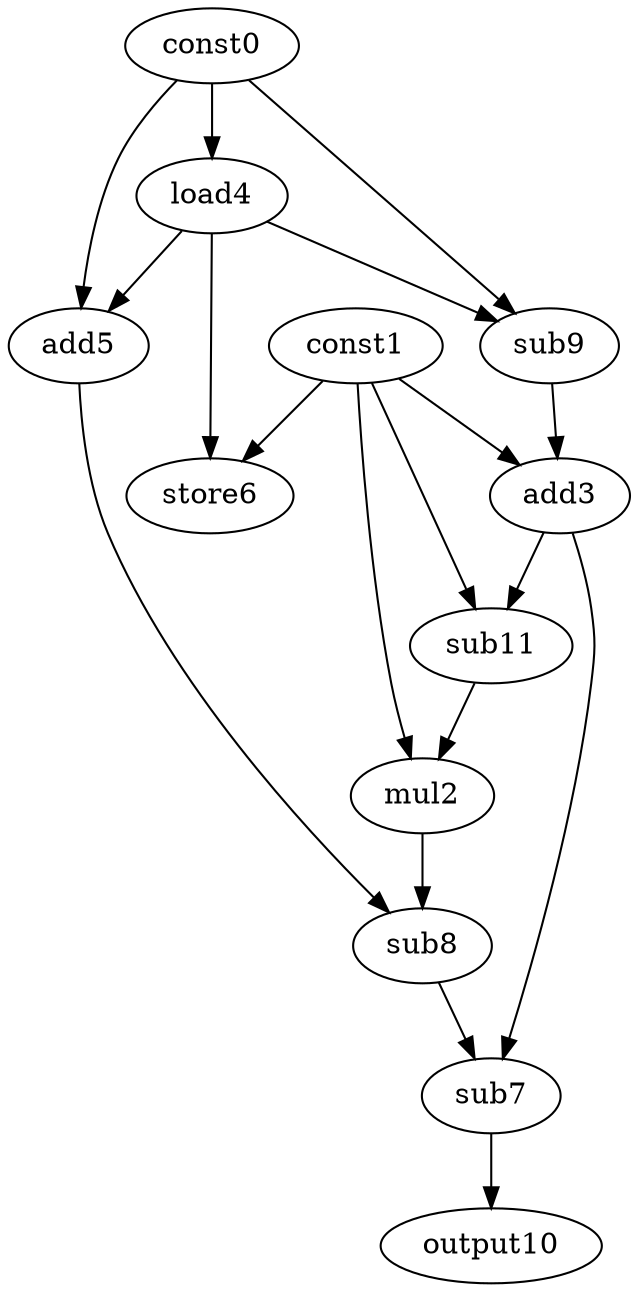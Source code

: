digraph G { 
const0[opcode=const]; 
const1[opcode=const]; 
mul2[opcode=mul]; 
add3[opcode=add]; 
load4[opcode=load]; 
add5[opcode=add]; 
store6[opcode=store]; 
sub7[opcode=sub]; 
sub8[opcode=sub]; 
sub9[opcode=sub]; 
output10[opcode=output]; 
sub11[opcode=sub]; 
const0->load4[operand=0];
const0->add5[operand=0];
load4->add5[operand=1];
const1->store6[operand=0];
load4->store6[operand=1];
const0->sub9[operand=0];
load4->sub9[operand=1];
sub9->add3[operand=0];
const1->add3[operand=1];
const1->sub11[operand=0];
add3->sub11[operand=1];
const1->mul2[operand=0];
sub11->mul2[operand=1];
mul2->sub8[operand=0];
add5->sub8[operand=1];
sub8->sub7[operand=0];
add3->sub7[operand=1];
sub7->output10[operand=0];
}
